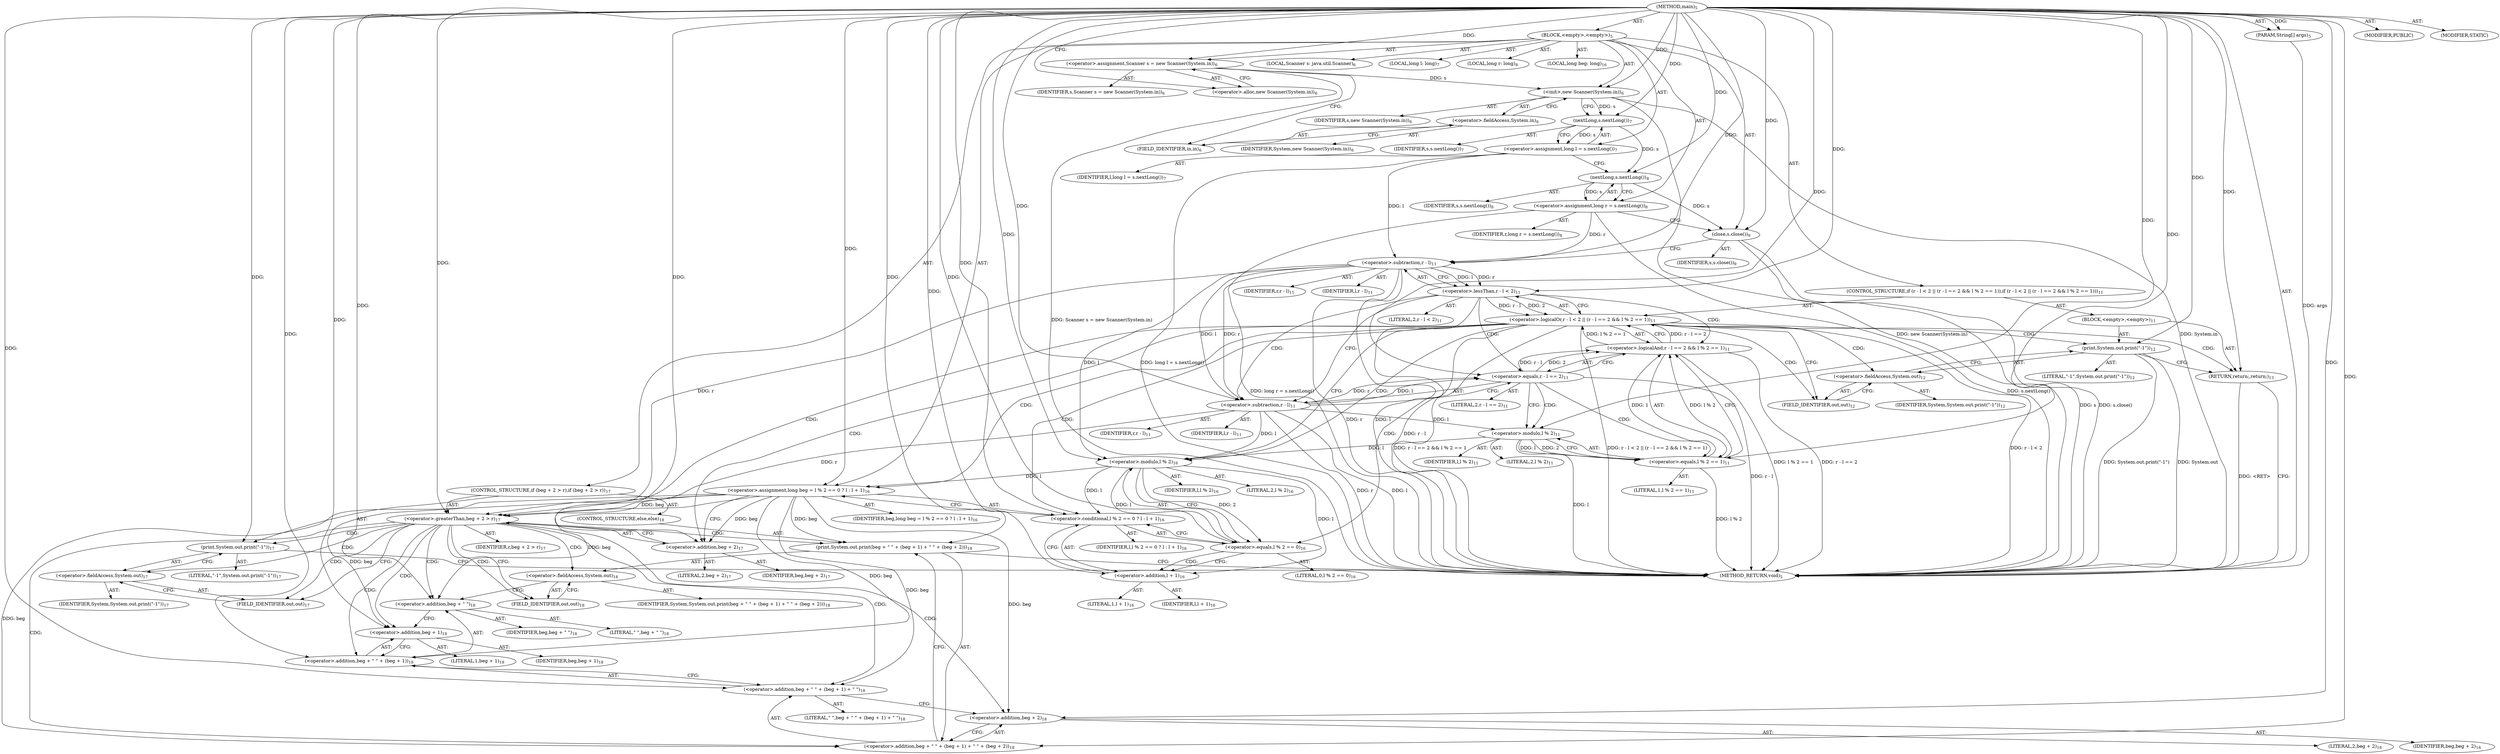 digraph "main" {  
"19" [label = <(METHOD,main)<SUB>5</SUB>> ]
"20" [label = <(PARAM,String[] args)<SUB>5</SUB>> ]
"21" [label = <(BLOCK,&lt;empty&gt;,&lt;empty&gt;)<SUB>5</SUB>> ]
"4" [label = <(LOCAL,Scanner s: java.util.Scanner)<SUB>6</SUB>> ]
"22" [label = <(&lt;operator&gt;.assignment,Scanner s = new Scanner(System.in))<SUB>6</SUB>> ]
"23" [label = <(IDENTIFIER,s,Scanner s = new Scanner(System.in))<SUB>6</SUB>> ]
"24" [label = <(&lt;operator&gt;.alloc,new Scanner(System.in))<SUB>6</SUB>> ]
"25" [label = <(&lt;init&gt;,new Scanner(System.in))<SUB>6</SUB>> ]
"3" [label = <(IDENTIFIER,s,new Scanner(System.in))<SUB>6</SUB>> ]
"26" [label = <(&lt;operator&gt;.fieldAccess,System.in)<SUB>6</SUB>> ]
"27" [label = <(IDENTIFIER,System,new Scanner(System.in))<SUB>6</SUB>> ]
"28" [label = <(FIELD_IDENTIFIER,in,in)<SUB>6</SUB>> ]
"29" [label = <(LOCAL,long l: long)<SUB>7</SUB>> ]
"30" [label = <(&lt;operator&gt;.assignment,long l = s.nextLong())<SUB>7</SUB>> ]
"31" [label = <(IDENTIFIER,l,long l = s.nextLong())<SUB>7</SUB>> ]
"32" [label = <(nextLong,s.nextLong())<SUB>7</SUB>> ]
"33" [label = <(IDENTIFIER,s,s.nextLong())<SUB>7</SUB>> ]
"34" [label = <(LOCAL,long r: long)<SUB>8</SUB>> ]
"35" [label = <(&lt;operator&gt;.assignment,long r = s.nextLong())<SUB>8</SUB>> ]
"36" [label = <(IDENTIFIER,r,long r = s.nextLong())<SUB>8</SUB>> ]
"37" [label = <(nextLong,s.nextLong())<SUB>8</SUB>> ]
"38" [label = <(IDENTIFIER,s,s.nextLong())<SUB>8</SUB>> ]
"39" [label = <(close,s.close())<SUB>9</SUB>> ]
"40" [label = <(IDENTIFIER,s,s.close())<SUB>9</SUB>> ]
"41" [label = <(CONTROL_STRUCTURE,if (r - l &lt; 2 || (r - l == 2 &amp;&amp; l % 2 == 1)),if (r - l &lt; 2 || (r - l == 2 &amp;&amp; l % 2 == 1)))<SUB>11</SUB>> ]
"42" [label = <(&lt;operator&gt;.logicalOr,r - l &lt; 2 || (r - l == 2 &amp;&amp; l % 2 == 1))<SUB>11</SUB>> ]
"43" [label = <(&lt;operator&gt;.lessThan,r - l &lt; 2)<SUB>11</SUB>> ]
"44" [label = <(&lt;operator&gt;.subtraction,r - l)<SUB>11</SUB>> ]
"45" [label = <(IDENTIFIER,r,r - l)<SUB>11</SUB>> ]
"46" [label = <(IDENTIFIER,l,r - l)<SUB>11</SUB>> ]
"47" [label = <(LITERAL,2,r - l &lt; 2)<SUB>11</SUB>> ]
"48" [label = <(&lt;operator&gt;.logicalAnd,r - l == 2 &amp;&amp; l % 2 == 1)<SUB>11</SUB>> ]
"49" [label = <(&lt;operator&gt;.equals,r - l == 2)<SUB>11</SUB>> ]
"50" [label = <(&lt;operator&gt;.subtraction,r - l)<SUB>11</SUB>> ]
"51" [label = <(IDENTIFIER,r,r - l)<SUB>11</SUB>> ]
"52" [label = <(IDENTIFIER,l,r - l)<SUB>11</SUB>> ]
"53" [label = <(LITERAL,2,r - l == 2)<SUB>11</SUB>> ]
"54" [label = <(&lt;operator&gt;.equals,l % 2 == 1)<SUB>11</SUB>> ]
"55" [label = <(&lt;operator&gt;.modulo,l % 2)<SUB>11</SUB>> ]
"56" [label = <(IDENTIFIER,l,l % 2)<SUB>11</SUB>> ]
"57" [label = <(LITERAL,2,l % 2)<SUB>11</SUB>> ]
"58" [label = <(LITERAL,1,l % 2 == 1)<SUB>11</SUB>> ]
"59" [label = <(BLOCK,&lt;empty&gt;,&lt;empty&gt;)<SUB>11</SUB>> ]
"60" [label = <(print,System.out.print(&quot;-1&quot;))<SUB>12</SUB>> ]
"61" [label = <(&lt;operator&gt;.fieldAccess,System.out)<SUB>12</SUB>> ]
"62" [label = <(IDENTIFIER,System,System.out.print(&quot;-1&quot;))<SUB>12</SUB>> ]
"63" [label = <(FIELD_IDENTIFIER,out,out)<SUB>12</SUB>> ]
"64" [label = <(LITERAL,&quot;-1&quot;,System.out.print(&quot;-1&quot;))<SUB>12</SUB>> ]
"65" [label = <(RETURN,return;,return;)<SUB>13</SUB>> ]
"66" [label = <(LOCAL,long beg: long)<SUB>16</SUB>> ]
"67" [label = <(&lt;operator&gt;.assignment,long beg = l % 2 == 0 ? l : l + 1)<SUB>16</SUB>> ]
"68" [label = <(IDENTIFIER,beg,long beg = l % 2 == 0 ? l : l + 1)<SUB>16</SUB>> ]
"69" [label = <(&lt;operator&gt;.conditional,l % 2 == 0 ? l : l + 1)<SUB>16</SUB>> ]
"70" [label = <(&lt;operator&gt;.equals,l % 2 == 0)<SUB>16</SUB>> ]
"71" [label = <(&lt;operator&gt;.modulo,l % 2)<SUB>16</SUB>> ]
"72" [label = <(IDENTIFIER,l,l % 2)<SUB>16</SUB>> ]
"73" [label = <(LITERAL,2,l % 2)<SUB>16</SUB>> ]
"74" [label = <(LITERAL,0,l % 2 == 0)<SUB>16</SUB>> ]
"75" [label = <(IDENTIFIER,l,l % 2 == 0 ? l : l + 1)<SUB>16</SUB>> ]
"76" [label = <(&lt;operator&gt;.addition,l + 1)<SUB>16</SUB>> ]
"77" [label = <(IDENTIFIER,l,l + 1)<SUB>16</SUB>> ]
"78" [label = <(LITERAL,1,l + 1)<SUB>16</SUB>> ]
"79" [label = <(CONTROL_STRUCTURE,if (beg + 2 &gt; r),if (beg + 2 &gt; r))<SUB>17</SUB>> ]
"80" [label = <(&lt;operator&gt;.greaterThan,beg + 2 &gt; r)<SUB>17</SUB>> ]
"81" [label = <(&lt;operator&gt;.addition,beg + 2)<SUB>17</SUB>> ]
"82" [label = <(IDENTIFIER,beg,beg + 2)<SUB>17</SUB>> ]
"83" [label = <(LITERAL,2,beg + 2)<SUB>17</SUB>> ]
"84" [label = <(IDENTIFIER,r,beg + 2 &gt; r)<SUB>17</SUB>> ]
"85" [label = <(print,System.out.print(&quot;-1&quot;))<SUB>17</SUB>> ]
"86" [label = <(&lt;operator&gt;.fieldAccess,System.out)<SUB>17</SUB>> ]
"87" [label = <(IDENTIFIER,System,System.out.print(&quot;-1&quot;))<SUB>17</SUB>> ]
"88" [label = <(FIELD_IDENTIFIER,out,out)<SUB>17</SUB>> ]
"89" [label = <(LITERAL,&quot;-1&quot;,System.out.print(&quot;-1&quot;))<SUB>17</SUB>> ]
"90" [label = <(CONTROL_STRUCTURE,else,else)<SUB>18</SUB>> ]
"91" [label = <(print,System.out.print(beg + &quot; &quot; + (beg + 1) + &quot; &quot; + (beg + 2)))<SUB>18</SUB>> ]
"92" [label = <(&lt;operator&gt;.fieldAccess,System.out)<SUB>18</SUB>> ]
"93" [label = <(IDENTIFIER,System,System.out.print(beg + &quot; &quot; + (beg + 1) + &quot; &quot; + (beg + 2)))<SUB>18</SUB>> ]
"94" [label = <(FIELD_IDENTIFIER,out,out)<SUB>18</SUB>> ]
"95" [label = <(&lt;operator&gt;.addition,beg + &quot; &quot; + (beg + 1) + &quot; &quot; + (beg + 2))<SUB>18</SUB>> ]
"96" [label = <(&lt;operator&gt;.addition,beg + &quot; &quot; + (beg + 1) + &quot; &quot;)<SUB>18</SUB>> ]
"97" [label = <(&lt;operator&gt;.addition,beg + &quot; &quot; + (beg + 1))<SUB>18</SUB>> ]
"98" [label = <(&lt;operator&gt;.addition,beg + &quot; &quot;)<SUB>18</SUB>> ]
"99" [label = <(IDENTIFIER,beg,beg + &quot; &quot;)<SUB>18</SUB>> ]
"100" [label = <(LITERAL,&quot; &quot;,beg + &quot; &quot;)<SUB>18</SUB>> ]
"101" [label = <(&lt;operator&gt;.addition,beg + 1)<SUB>18</SUB>> ]
"102" [label = <(IDENTIFIER,beg,beg + 1)<SUB>18</SUB>> ]
"103" [label = <(LITERAL,1,beg + 1)<SUB>18</SUB>> ]
"104" [label = <(LITERAL,&quot; &quot;,beg + &quot; &quot; + (beg + 1) + &quot; &quot;)<SUB>18</SUB>> ]
"105" [label = <(&lt;operator&gt;.addition,beg + 2)<SUB>18</SUB>> ]
"106" [label = <(IDENTIFIER,beg,beg + 2)<SUB>18</SUB>> ]
"107" [label = <(LITERAL,2,beg + 2)<SUB>18</SUB>> ]
"108" [label = <(MODIFIER,PUBLIC)> ]
"109" [label = <(MODIFIER,STATIC)> ]
"110" [label = <(METHOD_RETURN,void)<SUB>5</SUB>> ]
  "19" -> "20"  [ label = "AST: "] 
  "19" -> "21"  [ label = "AST: "] 
  "19" -> "108"  [ label = "AST: "] 
  "19" -> "109"  [ label = "AST: "] 
  "19" -> "110"  [ label = "AST: "] 
  "21" -> "4"  [ label = "AST: "] 
  "21" -> "22"  [ label = "AST: "] 
  "21" -> "25"  [ label = "AST: "] 
  "21" -> "29"  [ label = "AST: "] 
  "21" -> "30"  [ label = "AST: "] 
  "21" -> "34"  [ label = "AST: "] 
  "21" -> "35"  [ label = "AST: "] 
  "21" -> "39"  [ label = "AST: "] 
  "21" -> "41"  [ label = "AST: "] 
  "21" -> "66"  [ label = "AST: "] 
  "21" -> "67"  [ label = "AST: "] 
  "21" -> "79"  [ label = "AST: "] 
  "22" -> "23"  [ label = "AST: "] 
  "22" -> "24"  [ label = "AST: "] 
  "25" -> "3"  [ label = "AST: "] 
  "25" -> "26"  [ label = "AST: "] 
  "26" -> "27"  [ label = "AST: "] 
  "26" -> "28"  [ label = "AST: "] 
  "30" -> "31"  [ label = "AST: "] 
  "30" -> "32"  [ label = "AST: "] 
  "32" -> "33"  [ label = "AST: "] 
  "35" -> "36"  [ label = "AST: "] 
  "35" -> "37"  [ label = "AST: "] 
  "37" -> "38"  [ label = "AST: "] 
  "39" -> "40"  [ label = "AST: "] 
  "41" -> "42"  [ label = "AST: "] 
  "41" -> "59"  [ label = "AST: "] 
  "42" -> "43"  [ label = "AST: "] 
  "42" -> "48"  [ label = "AST: "] 
  "43" -> "44"  [ label = "AST: "] 
  "43" -> "47"  [ label = "AST: "] 
  "44" -> "45"  [ label = "AST: "] 
  "44" -> "46"  [ label = "AST: "] 
  "48" -> "49"  [ label = "AST: "] 
  "48" -> "54"  [ label = "AST: "] 
  "49" -> "50"  [ label = "AST: "] 
  "49" -> "53"  [ label = "AST: "] 
  "50" -> "51"  [ label = "AST: "] 
  "50" -> "52"  [ label = "AST: "] 
  "54" -> "55"  [ label = "AST: "] 
  "54" -> "58"  [ label = "AST: "] 
  "55" -> "56"  [ label = "AST: "] 
  "55" -> "57"  [ label = "AST: "] 
  "59" -> "60"  [ label = "AST: "] 
  "59" -> "65"  [ label = "AST: "] 
  "60" -> "61"  [ label = "AST: "] 
  "60" -> "64"  [ label = "AST: "] 
  "61" -> "62"  [ label = "AST: "] 
  "61" -> "63"  [ label = "AST: "] 
  "67" -> "68"  [ label = "AST: "] 
  "67" -> "69"  [ label = "AST: "] 
  "69" -> "70"  [ label = "AST: "] 
  "69" -> "75"  [ label = "AST: "] 
  "69" -> "76"  [ label = "AST: "] 
  "70" -> "71"  [ label = "AST: "] 
  "70" -> "74"  [ label = "AST: "] 
  "71" -> "72"  [ label = "AST: "] 
  "71" -> "73"  [ label = "AST: "] 
  "76" -> "77"  [ label = "AST: "] 
  "76" -> "78"  [ label = "AST: "] 
  "79" -> "80"  [ label = "AST: "] 
  "79" -> "85"  [ label = "AST: "] 
  "79" -> "90"  [ label = "AST: "] 
  "80" -> "81"  [ label = "AST: "] 
  "80" -> "84"  [ label = "AST: "] 
  "81" -> "82"  [ label = "AST: "] 
  "81" -> "83"  [ label = "AST: "] 
  "85" -> "86"  [ label = "AST: "] 
  "85" -> "89"  [ label = "AST: "] 
  "86" -> "87"  [ label = "AST: "] 
  "86" -> "88"  [ label = "AST: "] 
  "90" -> "91"  [ label = "AST: "] 
  "91" -> "92"  [ label = "AST: "] 
  "91" -> "95"  [ label = "AST: "] 
  "92" -> "93"  [ label = "AST: "] 
  "92" -> "94"  [ label = "AST: "] 
  "95" -> "96"  [ label = "AST: "] 
  "95" -> "105"  [ label = "AST: "] 
  "96" -> "97"  [ label = "AST: "] 
  "96" -> "104"  [ label = "AST: "] 
  "97" -> "98"  [ label = "AST: "] 
  "97" -> "101"  [ label = "AST: "] 
  "98" -> "99"  [ label = "AST: "] 
  "98" -> "100"  [ label = "AST: "] 
  "101" -> "102"  [ label = "AST: "] 
  "101" -> "103"  [ label = "AST: "] 
  "105" -> "106"  [ label = "AST: "] 
  "105" -> "107"  [ label = "AST: "] 
  "22" -> "28"  [ label = "CFG: "] 
  "25" -> "32"  [ label = "CFG: "] 
  "30" -> "37"  [ label = "CFG: "] 
  "35" -> "39"  [ label = "CFG: "] 
  "39" -> "44"  [ label = "CFG: "] 
  "67" -> "81"  [ label = "CFG: "] 
  "24" -> "22"  [ label = "CFG: "] 
  "26" -> "25"  [ label = "CFG: "] 
  "32" -> "30"  [ label = "CFG: "] 
  "37" -> "35"  [ label = "CFG: "] 
  "42" -> "63"  [ label = "CFG: "] 
  "42" -> "71"  [ label = "CFG: "] 
  "69" -> "67"  [ label = "CFG: "] 
  "80" -> "88"  [ label = "CFG: "] 
  "80" -> "94"  [ label = "CFG: "] 
  "85" -> "110"  [ label = "CFG: "] 
  "28" -> "26"  [ label = "CFG: "] 
  "43" -> "42"  [ label = "CFG: "] 
  "43" -> "50"  [ label = "CFG: "] 
  "48" -> "42"  [ label = "CFG: "] 
  "60" -> "65"  [ label = "CFG: "] 
  "65" -> "110"  [ label = "CFG: "] 
  "70" -> "69"  [ label = "CFG: "] 
  "70" -> "76"  [ label = "CFG: "] 
  "76" -> "69"  [ label = "CFG: "] 
  "81" -> "80"  [ label = "CFG: "] 
  "86" -> "85"  [ label = "CFG: "] 
  "91" -> "110"  [ label = "CFG: "] 
  "44" -> "43"  [ label = "CFG: "] 
  "49" -> "48"  [ label = "CFG: "] 
  "49" -> "55"  [ label = "CFG: "] 
  "54" -> "48"  [ label = "CFG: "] 
  "61" -> "60"  [ label = "CFG: "] 
  "71" -> "70"  [ label = "CFG: "] 
  "88" -> "86"  [ label = "CFG: "] 
  "92" -> "98"  [ label = "CFG: "] 
  "95" -> "91"  [ label = "CFG: "] 
  "50" -> "49"  [ label = "CFG: "] 
  "55" -> "54"  [ label = "CFG: "] 
  "63" -> "61"  [ label = "CFG: "] 
  "94" -> "92"  [ label = "CFG: "] 
  "96" -> "105"  [ label = "CFG: "] 
  "105" -> "95"  [ label = "CFG: "] 
  "97" -> "96"  [ label = "CFG: "] 
  "98" -> "101"  [ label = "CFG: "] 
  "101" -> "97"  [ label = "CFG: "] 
  "19" -> "24"  [ label = "CFG: "] 
  "65" -> "110"  [ label = "DDG: &lt;RET&gt;"] 
  "20" -> "110"  [ label = "DDG: args"] 
  "22" -> "110"  [ label = "DDG: Scanner s = new Scanner(System.in)"] 
  "25" -> "110"  [ label = "DDG: System.in"] 
  "25" -> "110"  [ label = "DDG: new Scanner(System.in)"] 
  "30" -> "110"  [ label = "DDG: long l = s.nextLong()"] 
  "35" -> "110"  [ label = "DDG: s.nextLong()"] 
  "35" -> "110"  [ label = "DDG: long r = s.nextLong()"] 
  "39" -> "110"  [ label = "DDG: s"] 
  "39" -> "110"  [ label = "DDG: s.close()"] 
  "44" -> "110"  [ label = "DDG: r"] 
  "44" -> "110"  [ label = "DDG: l"] 
  "43" -> "110"  [ label = "DDG: r - l"] 
  "42" -> "110"  [ label = "DDG: r - l &lt; 2"] 
  "50" -> "110"  [ label = "DDG: r"] 
  "50" -> "110"  [ label = "DDG: l"] 
  "49" -> "110"  [ label = "DDG: r - l"] 
  "48" -> "110"  [ label = "DDG: r - l == 2"] 
  "55" -> "110"  [ label = "DDG: l"] 
  "54" -> "110"  [ label = "DDG: l % 2"] 
  "48" -> "110"  [ label = "DDG: l % 2 == 1"] 
  "42" -> "110"  [ label = "DDG: r - l == 2 &amp;&amp; l % 2 == 1"] 
  "42" -> "110"  [ label = "DDG: r - l &lt; 2 || (r - l == 2 &amp;&amp; l % 2 == 1)"] 
  "60" -> "110"  [ label = "DDG: System.out"] 
  "60" -> "110"  [ label = "DDG: System.out.print(&quot;-1&quot;)"] 
  "19" -> "20"  [ label = "DDG: "] 
  "19" -> "22"  [ label = "DDG: "] 
  "32" -> "30"  [ label = "DDG: s"] 
  "37" -> "35"  [ label = "DDG: s"] 
  "71" -> "67"  [ label = "DDG: l"] 
  "19" -> "67"  [ label = "DDG: "] 
  "22" -> "25"  [ label = "DDG: s"] 
  "19" -> "25"  [ label = "DDG: "] 
  "37" -> "39"  [ label = "DDG: s"] 
  "19" -> "39"  [ label = "DDG: "] 
  "25" -> "32"  [ label = "DDG: s"] 
  "19" -> "32"  [ label = "DDG: "] 
  "32" -> "37"  [ label = "DDG: s"] 
  "19" -> "37"  [ label = "DDG: "] 
  "43" -> "42"  [ label = "DDG: r - l"] 
  "43" -> "42"  [ label = "DDG: 2"] 
  "48" -> "42"  [ label = "DDG: r - l == 2"] 
  "48" -> "42"  [ label = "DDG: l % 2 == 1"] 
  "19" -> "65"  [ label = "DDG: "] 
  "71" -> "69"  [ label = "DDG: l"] 
  "19" -> "69"  [ label = "DDG: "] 
  "67" -> "80"  [ label = "DDG: beg"] 
  "19" -> "80"  [ label = "DDG: "] 
  "44" -> "80"  [ label = "DDG: r"] 
  "50" -> "80"  [ label = "DDG: r"] 
  "19" -> "85"  [ label = "DDG: "] 
  "44" -> "43"  [ label = "DDG: r"] 
  "44" -> "43"  [ label = "DDG: l"] 
  "19" -> "43"  [ label = "DDG: "] 
  "49" -> "48"  [ label = "DDG: r - l"] 
  "49" -> "48"  [ label = "DDG: 2"] 
  "54" -> "48"  [ label = "DDG: l % 2"] 
  "54" -> "48"  [ label = "DDG: 1"] 
  "19" -> "60"  [ label = "DDG: "] 
  "71" -> "70"  [ label = "DDG: l"] 
  "71" -> "70"  [ label = "DDG: 2"] 
  "19" -> "70"  [ label = "DDG: "] 
  "71" -> "76"  [ label = "DDG: l"] 
  "19" -> "76"  [ label = "DDG: "] 
  "67" -> "81"  [ label = "DDG: beg"] 
  "19" -> "81"  [ label = "DDG: "] 
  "19" -> "91"  [ label = "DDG: "] 
  "67" -> "91"  [ label = "DDG: beg"] 
  "35" -> "44"  [ label = "DDG: r"] 
  "19" -> "44"  [ label = "DDG: "] 
  "30" -> "44"  [ label = "DDG: l"] 
  "50" -> "49"  [ label = "DDG: r"] 
  "50" -> "49"  [ label = "DDG: l"] 
  "19" -> "49"  [ label = "DDG: "] 
  "55" -> "54"  [ label = "DDG: l"] 
  "55" -> "54"  [ label = "DDG: 2"] 
  "19" -> "54"  [ label = "DDG: "] 
  "44" -> "71"  [ label = "DDG: l"] 
  "50" -> "71"  [ label = "DDG: l"] 
  "55" -> "71"  [ label = "DDG: l"] 
  "19" -> "71"  [ label = "DDG: "] 
  "19" -> "95"  [ label = "DDG: "] 
  "67" -> "95"  [ label = "DDG: beg"] 
  "44" -> "50"  [ label = "DDG: r"] 
  "19" -> "50"  [ label = "DDG: "] 
  "44" -> "50"  [ label = "DDG: l"] 
  "50" -> "55"  [ label = "DDG: l"] 
  "19" -> "55"  [ label = "DDG: "] 
  "19" -> "96"  [ label = "DDG: "] 
  "67" -> "96"  [ label = "DDG: beg"] 
  "19" -> "105"  [ label = "DDG: "] 
  "67" -> "105"  [ label = "DDG: beg"] 
  "19" -> "97"  [ label = "DDG: "] 
  "67" -> "97"  [ label = "DDG: beg"] 
  "19" -> "98"  [ label = "DDG: "] 
  "67" -> "98"  [ label = "DDG: beg"] 
  "19" -> "101"  [ label = "DDG: "] 
  "67" -> "101"  [ label = "DDG: beg"] 
  "42" -> "60"  [ label = "CDG: "] 
  "42" -> "81"  [ label = "CDG: "] 
  "42" -> "69"  [ label = "CDG: "] 
  "42" -> "67"  [ label = "CDG: "] 
  "42" -> "65"  [ label = "CDG: "] 
  "42" -> "80"  [ label = "CDG: "] 
  "42" -> "61"  [ label = "CDG: "] 
  "42" -> "71"  [ label = "CDG: "] 
  "42" -> "70"  [ label = "CDG: "] 
  "42" -> "63"  [ label = "CDG: "] 
  "80" -> "94"  [ label = "CDG: "] 
  "80" -> "96"  [ label = "CDG: "] 
  "80" -> "98"  [ label = "CDG: "] 
  "80" -> "85"  [ label = "CDG: "] 
  "80" -> "95"  [ label = "CDG: "] 
  "80" -> "92"  [ label = "CDG: "] 
  "80" -> "97"  [ label = "CDG: "] 
  "80" -> "91"  [ label = "CDG: "] 
  "80" -> "101"  [ label = "CDG: "] 
  "80" -> "105"  [ label = "CDG: "] 
  "80" -> "88"  [ label = "CDG: "] 
  "80" -> "86"  [ label = "CDG: "] 
  "43" -> "48"  [ label = "CDG: "] 
  "43" -> "49"  [ label = "CDG: "] 
  "43" -> "50"  [ label = "CDG: "] 
  "70" -> "76"  [ label = "CDG: "] 
  "49" -> "54"  [ label = "CDG: "] 
  "49" -> "55"  [ label = "CDG: "] 
}
